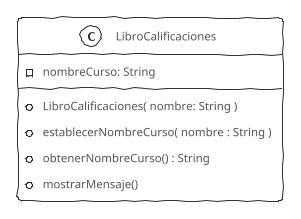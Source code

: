 @startuml LibroCalificaciones

' !theme lightgray
' !theme minty
' !theme sandstone
' !theme sketchy
!theme sketchy-outline

class LibroCalificaciones
{
	- nombreCurso: String
	+ LibroCalificaciones( nombre: String )
	+ establecerNombreCurso( nombre : String )
	+ obtenerNombreCurso() : String
	+ mostrarMensaje()
}

@enduml
